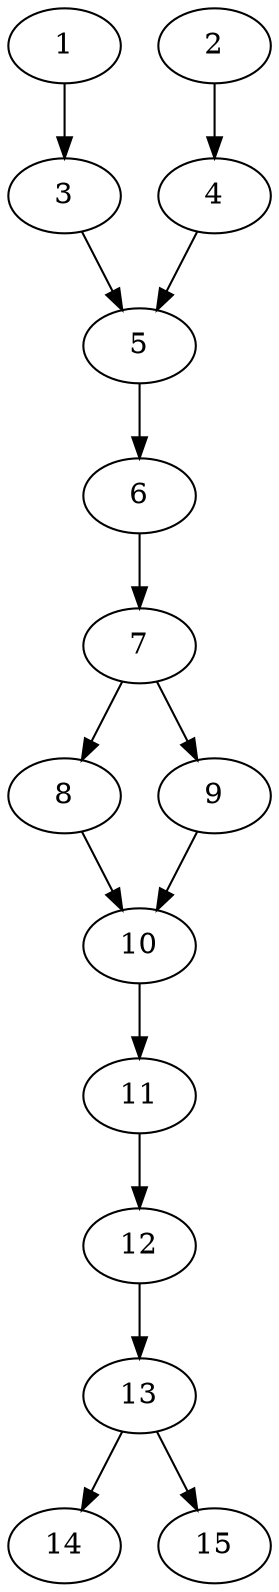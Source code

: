 // DAG automatically generated by daggen at Tue Aug  6 16:26:16 2019
// ./daggen --dot -n 15 --ccr 0.4 --fat 0.4 --regular 0.5 --density 0.8 --mindata 5242880 --maxdata 52428800 
digraph G {
  1 [size="33108480", alpha="0.12", expect_size="13243392"] 
  1 -> 3 [size ="13243392"]
  2 [size="21816320", alpha="0.18", expect_size="8726528"] 
  2 -> 4 [size ="8726528"]
  3 [size="16427520", alpha="0.10", expect_size="6571008"] 
  3 -> 5 [size ="6571008"]
  4 [size="29201920", alpha="0.19", expect_size="11680768"] 
  4 -> 5 [size ="11680768"]
  5 [size="34444800", alpha="0.04", expect_size="13777920"] 
  5 -> 6 [size ="13777920"]
  6 [size="129075200", alpha="0.17", expect_size="51630080"] 
  6 -> 7 [size ="51630080"]
  7 [size="22581760", alpha="0.09", expect_size="9032704"] 
  7 -> 8 [size ="9032704"]
  7 -> 9 [size ="9032704"]
  8 [size="110213120", alpha="0.17", expect_size="44085248"] 
  8 -> 10 [size ="44085248"]
  9 [size="38543360", alpha="0.05", expect_size="15417344"] 
  9 -> 10 [size ="15417344"]
  10 [size="63892480", alpha="0.06", expect_size="25556992"] 
  10 -> 11 [size ="25556992"]
  11 [size="40460800", alpha="0.12", expect_size="16184320"] 
  11 -> 12 [size ="16184320"]
  12 [size="111564800", alpha="0.16", expect_size="44625920"] 
  12 -> 13 [size ="44625920"]
  13 [size="101972480", alpha="0.07", expect_size="40788992"] 
  13 -> 14 [size ="40788992"]
  13 -> 15 [size ="40788992"]
  14 [size="41149440", alpha="0.04", expect_size="16459776"] 
  15 [size="35125760", alpha="0.03", expect_size="14050304"] 
}
